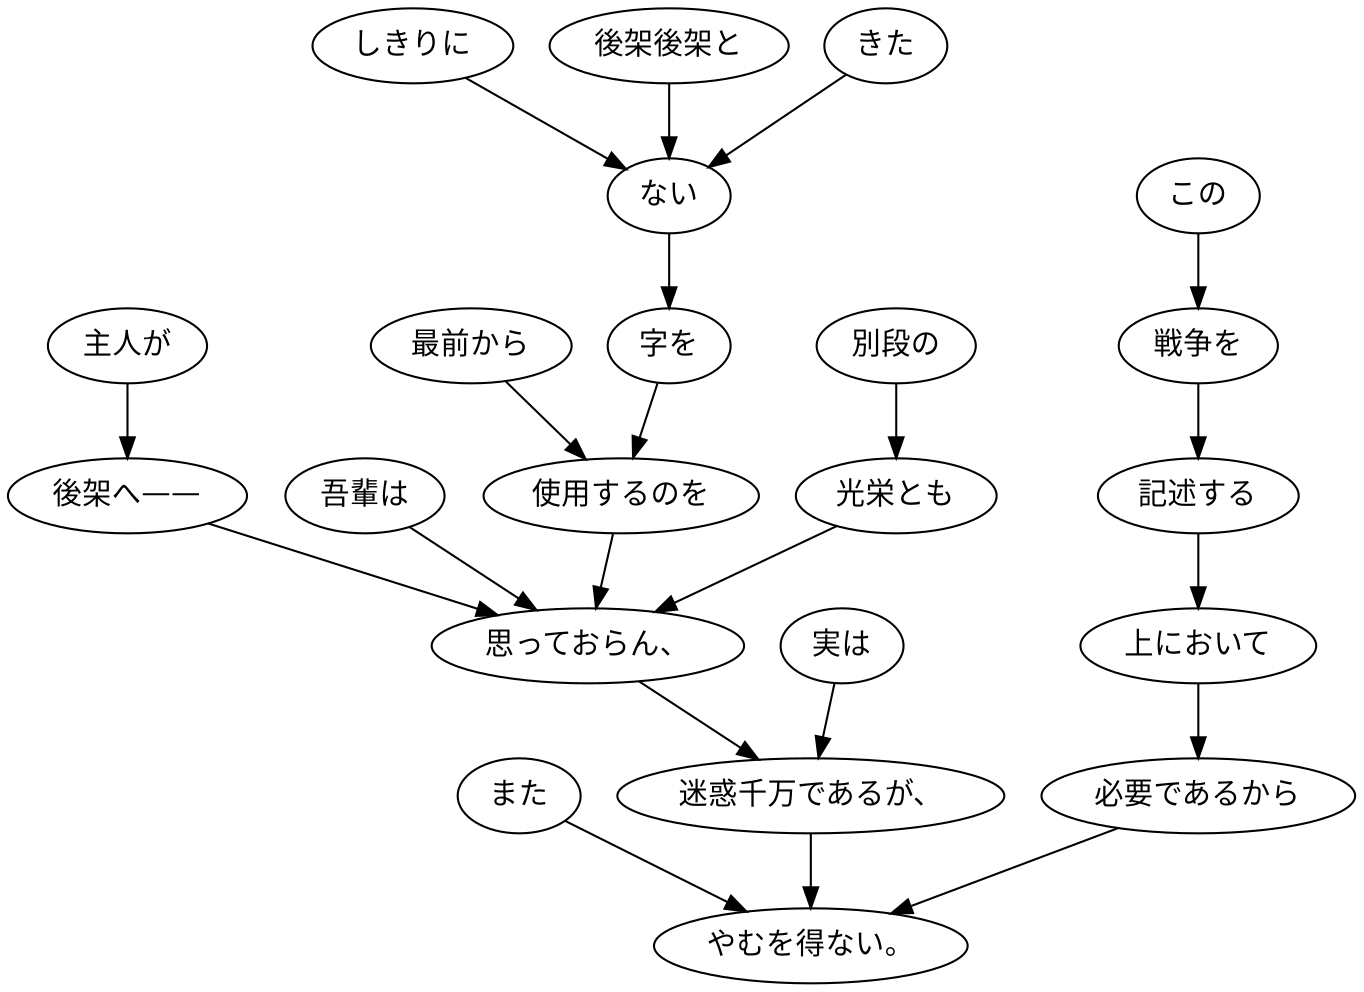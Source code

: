 digraph graph4836 {
	node0 [label="また"];
	node1 [label="主人が"];
	node2 [label="後架へ——"];
	node3 [label="吾輩は"];
	node4 [label="最前から"];
	node5 [label="しきりに"];
	node6 [label="後架後架と"];
	node7 [label="きた"];
	node8 [label="ない"];
	node9 [label="字を"];
	node10 [label="使用するのを"];
	node11 [label="別段の"];
	node12 [label="光栄とも"];
	node13 [label="思っておらん、"];
	node14 [label="実は"];
	node15 [label="迷惑千万であるが、"];
	node16 [label="この"];
	node17 [label="戦争を"];
	node18 [label="記述する"];
	node19 [label="上において"];
	node20 [label="必要であるから"];
	node21 [label="やむを得ない。"];
	node0 -> node21;
	node1 -> node2;
	node2 -> node13;
	node3 -> node13;
	node4 -> node10;
	node5 -> node8;
	node6 -> node8;
	node7 -> node8;
	node8 -> node9;
	node9 -> node10;
	node10 -> node13;
	node11 -> node12;
	node12 -> node13;
	node13 -> node15;
	node14 -> node15;
	node15 -> node21;
	node16 -> node17;
	node17 -> node18;
	node18 -> node19;
	node19 -> node20;
	node20 -> node21;
}
